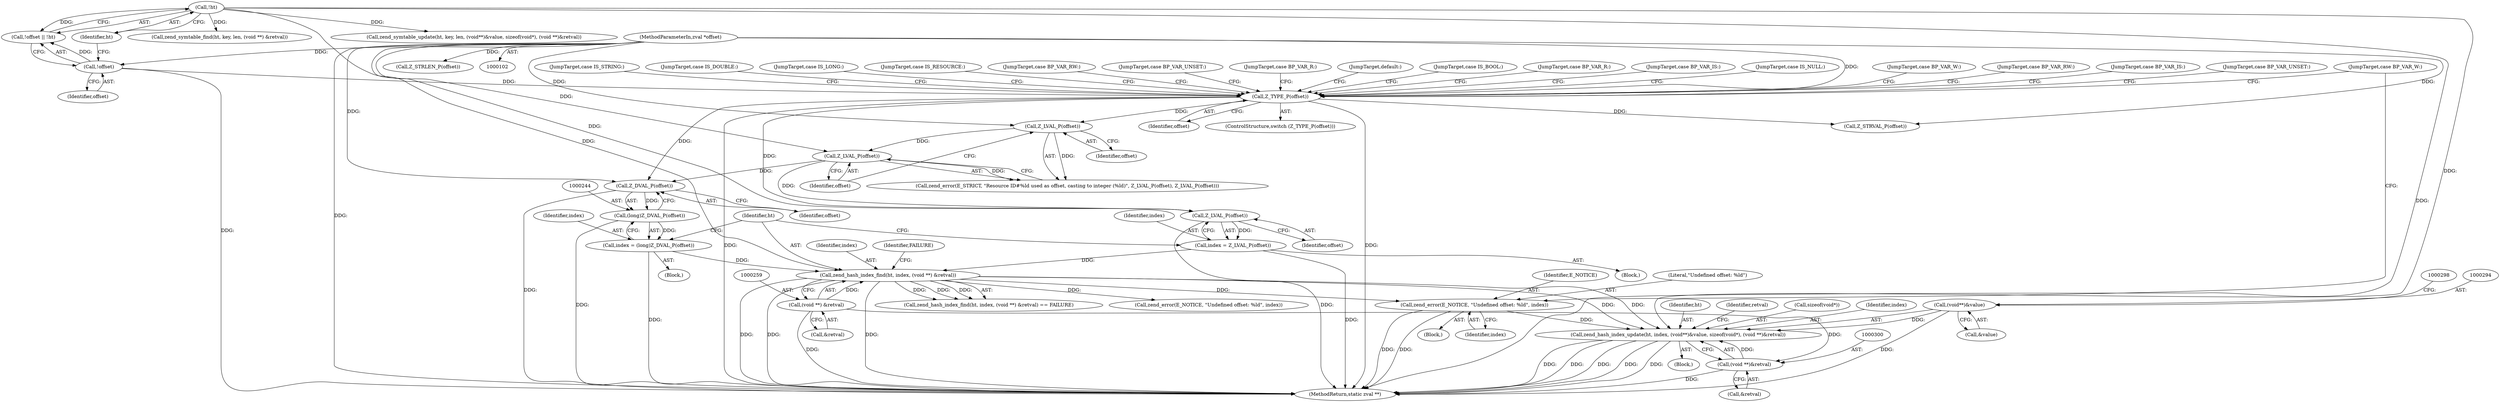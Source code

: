 digraph "0_php-src_ecb7f58a069be0dec4a6131b6351a761f808f22e?w=1_0@API" {
"1000290" [label="(Call,zend_hash_index_update(ht, index, (void**)&value, sizeof(void*), (void **)&retval))"];
"1000116" [label="(Call,!ht)"];
"1000255" [label="(Call,zend_hash_index_find(ht, index, (void **) &retval))"];
"1000241" [label="(Call,index = (long)Z_DVAL_P(offset))"];
"1000243" [label="(Call,(long)Z_DVAL_P(offset))"];
"1000245" [label="(Call,Z_DVAL_P(offset))"];
"1000229" [label="(Call,Z_LVAL_P(offset))"];
"1000227" [label="(Call,Z_LVAL_P(offset))"];
"1000146" [label="(Call,Z_TYPE_P(offset))"];
"1000114" [label="(Call,!offset)"];
"1000105" [label="(MethodParameterIn,zval *offset)"];
"1000249" [label="(Call,index = Z_LVAL_P(offset))"];
"1000251" [label="(Call,Z_LVAL_P(offset))"];
"1000258" [label="(Call,(void **) &retval)"];
"1000281" [label="(Call,zend_error(E_NOTICE, \"Undefined offset: %ld\", index))"];
"1000293" [label="(Call,(void**)&value)"];
"1000299" [label="(Call,(void **)&retval)"];
"1000295" [label="(Call,&value)"];
"1000163" [label="(Call,zend_symtable_find(ht, key, len, (void **) &retval))"];
"1000113" [label="(Call,!offset || !ht)"];
"1000199" [label="(Call,zend_symtable_update(ht, key, len, (void**)&value, sizeof(void*), (void **)&retval))"];
"1000115" [label="(Identifier,offset)"];
"1000227" [label="(Call,Z_LVAL_P(offset))"];
"1000194" [label="(JumpTarget,case BP_VAR_W:)"];
"1000280" [label="(JumpTarget,case BP_VAR_RW:)"];
"1000291" [label="(Identifier,ht)"];
"1000255" [label="(Call,zend_hash_index_find(ht, index, (void **) &retval))"];
"1000257" [label="(Identifier,index)"];
"1000324" [label="(MethodReturn,static zval **)"];
"1000246" [label="(Identifier,offset)"];
"1000262" [label="(Identifier,FAILURE)"];
"1000256" [label="(Identifier,ht)"];
"1000290" [label="(Call,zend_hash_index_update(ht, index, (void**)&value, sizeof(void*), (void **)&retval))"];
"1000146" [label="(Call,Z_TYPE_P(offset))"];
"1000281" [label="(Call,zend_error(E_NOTICE, \"Undefined offset: %ld\", index))"];
"1000147" [label="(Identifier,offset)"];
"1000182" [label="(JumpTarget,case BP_VAR_IS:)"];
"1000240" [label="(Block,)"];
"1000181" [label="(JumpTarget,case BP_VAR_UNSET:)"];
"1000149" [label="(JumpTarget,case IS_STRING:)"];
"1000285" [label="(JumpTarget,case BP_VAR_W:)"];
"1000286" [label="(Block,)"];
"1000231" [label="(JumpTarget,case IS_DOUBLE:)"];
"1000254" [label="(Call,zend_hash_index_find(ht, index, (void **) &retval) == FAILURE)"];
"1000241" [label="(Call,index = (long)Z_DVAL_P(offset))"];
"1000251" [label="(Call,Z_LVAL_P(offset))"];
"1000242" [label="(Identifier,index)"];
"1000233" [label="(JumpTarget,case IS_LONG:)"];
"1000282" [label="(Identifier,E_NOTICE)"];
"1000283" [label="(Literal,\"Undefined offset: %ld\")"];
"1000223" [label="(JumpTarget,case IS_RESOURCE:)"];
"1000116" [label="(Call,!ht)"];
"1000230" [label="(Identifier,offset)"];
"1000250" [label="(Identifier,index)"];
"1000105" [label="(MethodParameterIn,zval *offset)"];
"1000252" [label="(Identifier,offset)"];
"1000189" [label="(JumpTarget,case BP_VAR_RW:)"];
"1000284" [label="(Identifier,index)"];
"1000152" [label="(Call,Z_STRVAL_P(offset))"];
"1000245" [label="(Call,Z_DVAL_P(offset))"];
"1000301" [label="(Call,&retval)"];
"1000229" [label="(Call,Z_LVAL_P(offset))"];
"1000114" [label="(Call,!offset)"];
"1000268" [label="(Call,zend_error(E_NOTICE, \"Undefined offset: %ld\", index))"];
"1000224" [label="(Call,zend_error(E_STRICT, \"Resource ID#%ld used as offset, casting to integer (%ld)\", Z_LVAL_P(offset), Z_LVAL_P(offset)))"];
"1000299" [label="(Call,(void **)&retval)"];
"1000304" [label="(Identifier,retval)"];
"1000272" [label="(JumpTarget,case BP_VAR_UNSET:)"];
"1000117" [label="(Identifier,ht)"];
"1000176" [label="(JumpTarget,case BP_VAR_R:)"];
"1000297" [label="(Call,sizeof(void*))"];
"1000258" [label="(Call,(void **) &retval)"];
"1000305" [label="(JumpTarget,default:)"];
"1000232" [label="(JumpTarget,case IS_BOOL:)"];
"1000267" [label="(JumpTarget,case BP_VAR_R:)"];
"1000157" [label="(Call,Z_STRLEN_P(offset))"];
"1000260" [label="(Call,&retval)"];
"1000145" [label="(ControlStructure,switch (Z_TYPE_P(offset)))"];
"1000273" [label="(JumpTarget,case BP_VAR_IS:)"];
"1000248" [label="(Block,)"];
"1000292" [label="(Identifier,index)"];
"1000249" [label="(Call,index = Z_LVAL_P(offset))"];
"1000215" [label="(JumpTarget,case IS_NULL:)"];
"1000293" [label="(Call,(void**)&value)"];
"1000243" [label="(Call,(long)Z_DVAL_P(offset))"];
"1000228" [label="(Identifier,offset)"];
"1000266" [label="(Block,)"];
"1000290" -> "1000286"  [label="AST: "];
"1000290" -> "1000299"  [label="CFG: "];
"1000291" -> "1000290"  [label="AST: "];
"1000292" -> "1000290"  [label="AST: "];
"1000293" -> "1000290"  [label="AST: "];
"1000297" -> "1000290"  [label="AST: "];
"1000299" -> "1000290"  [label="AST: "];
"1000304" -> "1000290"  [label="CFG: "];
"1000290" -> "1000324"  [label="DDG: "];
"1000290" -> "1000324"  [label="DDG: "];
"1000290" -> "1000324"  [label="DDG: "];
"1000290" -> "1000324"  [label="DDG: "];
"1000290" -> "1000324"  [label="DDG: "];
"1000116" -> "1000290"  [label="DDG: "];
"1000255" -> "1000290"  [label="DDG: "];
"1000255" -> "1000290"  [label="DDG: "];
"1000281" -> "1000290"  [label="DDG: "];
"1000293" -> "1000290"  [label="DDG: "];
"1000299" -> "1000290"  [label="DDG: "];
"1000116" -> "1000113"  [label="AST: "];
"1000116" -> "1000117"  [label="CFG: "];
"1000117" -> "1000116"  [label="AST: "];
"1000113" -> "1000116"  [label="CFG: "];
"1000116" -> "1000324"  [label="DDG: "];
"1000116" -> "1000113"  [label="DDG: "];
"1000116" -> "1000163"  [label="DDG: "];
"1000116" -> "1000199"  [label="DDG: "];
"1000116" -> "1000255"  [label="DDG: "];
"1000255" -> "1000254"  [label="AST: "];
"1000255" -> "1000258"  [label="CFG: "];
"1000256" -> "1000255"  [label="AST: "];
"1000257" -> "1000255"  [label="AST: "];
"1000258" -> "1000255"  [label="AST: "];
"1000262" -> "1000255"  [label="CFG: "];
"1000255" -> "1000324"  [label="DDG: "];
"1000255" -> "1000324"  [label="DDG: "];
"1000255" -> "1000324"  [label="DDG: "];
"1000255" -> "1000254"  [label="DDG: "];
"1000255" -> "1000254"  [label="DDG: "];
"1000255" -> "1000254"  [label="DDG: "];
"1000241" -> "1000255"  [label="DDG: "];
"1000249" -> "1000255"  [label="DDG: "];
"1000258" -> "1000255"  [label="DDG: "];
"1000255" -> "1000268"  [label="DDG: "];
"1000255" -> "1000281"  [label="DDG: "];
"1000241" -> "1000240"  [label="AST: "];
"1000241" -> "1000243"  [label="CFG: "];
"1000242" -> "1000241"  [label="AST: "];
"1000243" -> "1000241"  [label="AST: "];
"1000256" -> "1000241"  [label="CFG: "];
"1000241" -> "1000324"  [label="DDG: "];
"1000243" -> "1000241"  [label="DDG: "];
"1000243" -> "1000245"  [label="CFG: "];
"1000244" -> "1000243"  [label="AST: "];
"1000245" -> "1000243"  [label="AST: "];
"1000243" -> "1000324"  [label="DDG: "];
"1000245" -> "1000243"  [label="DDG: "];
"1000245" -> "1000246"  [label="CFG: "];
"1000246" -> "1000245"  [label="AST: "];
"1000245" -> "1000324"  [label="DDG: "];
"1000229" -> "1000245"  [label="DDG: "];
"1000146" -> "1000245"  [label="DDG: "];
"1000105" -> "1000245"  [label="DDG: "];
"1000229" -> "1000224"  [label="AST: "];
"1000229" -> "1000230"  [label="CFG: "];
"1000230" -> "1000229"  [label="AST: "];
"1000224" -> "1000229"  [label="CFG: "];
"1000229" -> "1000224"  [label="DDG: "];
"1000227" -> "1000229"  [label="DDG: "];
"1000105" -> "1000229"  [label="DDG: "];
"1000229" -> "1000251"  [label="DDG: "];
"1000227" -> "1000224"  [label="AST: "];
"1000227" -> "1000228"  [label="CFG: "];
"1000228" -> "1000227"  [label="AST: "];
"1000230" -> "1000227"  [label="CFG: "];
"1000227" -> "1000224"  [label="DDG: "];
"1000146" -> "1000227"  [label="DDG: "];
"1000105" -> "1000227"  [label="DDG: "];
"1000146" -> "1000145"  [label="AST: "];
"1000146" -> "1000147"  [label="CFG: "];
"1000147" -> "1000146"  [label="AST: "];
"1000149" -> "1000146"  [label="CFG: "];
"1000176" -> "1000146"  [label="CFG: "];
"1000181" -> "1000146"  [label="CFG: "];
"1000182" -> "1000146"  [label="CFG: "];
"1000189" -> "1000146"  [label="CFG: "];
"1000194" -> "1000146"  [label="CFG: "];
"1000215" -> "1000146"  [label="CFG: "];
"1000223" -> "1000146"  [label="CFG: "];
"1000231" -> "1000146"  [label="CFG: "];
"1000232" -> "1000146"  [label="CFG: "];
"1000233" -> "1000146"  [label="CFG: "];
"1000267" -> "1000146"  [label="CFG: "];
"1000272" -> "1000146"  [label="CFG: "];
"1000273" -> "1000146"  [label="CFG: "];
"1000280" -> "1000146"  [label="CFG: "];
"1000285" -> "1000146"  [label="CFG: "];
"1000305" -> "1000146"  [label="CFG: "];
"1000146" -> "1000324"  [label="DDG: "];
"1000146" -> "1000324"  [label="DDG: "];
"1000114" -> "1000146"  [label="DDG: "];
"1000105" -> "1000146"  [label="DDG: "];
"1000146" -> "1000152"  [label="DDG: "];
"1000146" -> "1000251"  [label="DDG: "];
"1000114" -> "1000113"  [label="AST: "];
"1000114" -> "1000115"  [label="CFG: "];
"1000115" -> "1000114"  [label="AST: "];
"1000117" -> "1000114"  [label="CFG: "];
"1000113" -> "1000114"  [label="CFG: "];
"1000114" -> "1000324"  [label="DDG: "];
"1000114" -> "1000113"  [label="DDG: "];
"1000105" -> "1000114"  [label="DDG: "];
"1000105" -> "1000102"  [label="AST: "];
"1000105" -> "1000324"  [label="DDG: "];
"1000105" -> "1000152"  [label="DDG: "];
"1000105" -> "1000157"  [label="DDG: "];
"1000105" -> "1000251"  [label="DDG: "];
"1000249" -> "1000248"  [label="AST: "];
"1000249" -> "1000251"  [label="CFG: "];
"1000250" -> "1000249"  [label="AST: "];
"1000251" -> "1000249"  [label="AST: "];
"1000256" -> "1000249"  [label="CFG: "];
"1000249" -> "1000324"  [label="DDG: "];
"1000251" -> "1000249"  [label="DDG: "];
"1000251" -> "1000252"  [label="CFG: "];
"1000252" -> "1000251"  [label="AST: "];
"1000251" -> "1000324"  [label="DDG: "];
"1000258" -> "1000260"  [label="CFG: "];
"1000259" -> "1000258"  [label="AST: "];
"1000260" -> "1000258"  [label="AST: "];
"1000258" -> "1000324"  [label="DDG: "];
"1000258" -> "1000299"  [label="DDG: "];
"1000281" -> "1000266"  [label="AST: "];
"1000281" -> "1000284"  [label="CFG: "];
"1000282" -> "1000281"  [label="AST: "];
"1000283" -> "1000281"  [label="AST: "];
"1000284" -> "1000281"  [label="AST: "];
"1000285" -> "1000281"  [label="CFG: "];
"1000281" -> "1000324"  [label="DDG: "];
"1000281" -> "1000324"  [label="DDG: "];
"1000293" -> "1000295"  [label="CFG: "];
"1000294" -> "1000293"  [label="AST: "];
"1000295" -> "1000293"  [label="AST: "];
"1000298" -> "1000293"  [label="CFG: "];
"1000293" -> "1000324"  [label="DDG: "];
"1000299" -> "1000301"  [label="CFG: "];
"1000300" -> "1000299"  [label="AST: "];
"1000301" -> "1000299"  [label="AST: "];
"1000299" -> "1000324"  [label="DDG: "];
}
